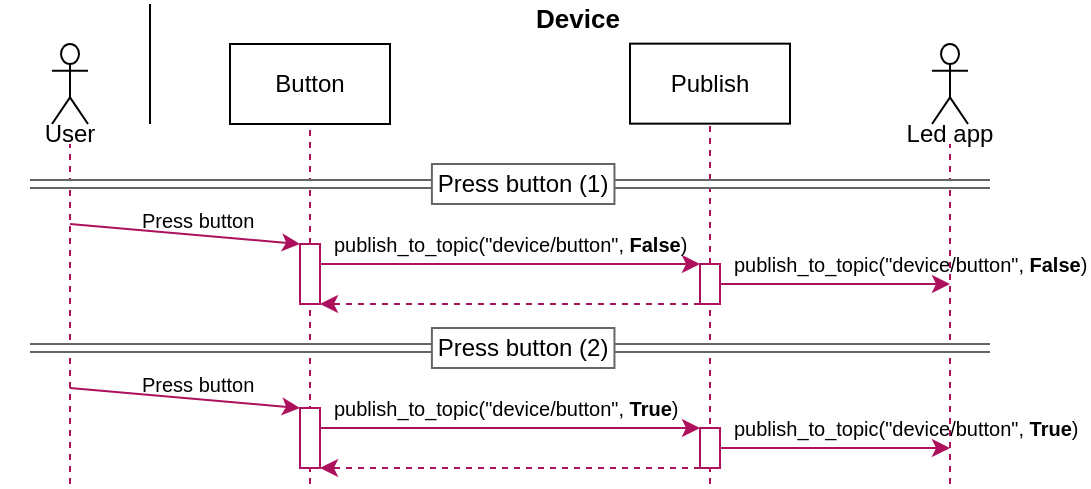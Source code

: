<mxfile version="22.0.2" type="device">
  <diagram name="Page-1" id="FcjTnN1osP1dsOTYfN1-">
    <mxGraphModel dx="724" dy="428" grid="1" gridSize="10" guides="1" tooltips="1" connect="1" arrows="1" fold="1" page="1" pageScale="1" pageWidth="827" pageHeight="1169" math="0" shadow="0">
      <root>
        <mxCell id="0" />
        <mxCell id="1" parent="0" />
        <mxCell id="E1i7siWTc6tJXHP6wROs-7" value="" style="endArrow=none;html=1;rounded=0;strokeColor=#AD105C;dashed=1;entryX=0.5;entryY=1;entryDx=0;entryDy=0;" edge="1" parent="1" source="-JEkUFVNVaD4qIEH3NqO-57" target="E1i7siWTc6tJXHP6wROs-6">
          <mxGeometry width="50" height="50" relative="1" as="geometry">
            <mxPoint x="279.58" y="590" as="sourcePoint" />
            <mxPoint x="279.58" y="120" as="targetPoint" />
          </mxGeometry>
        </mxCell>
        <mxCell id="E1i7siWTc6tJXHP6wROs-12" value="" style="endArrow=none;html=1;rounded=0;strokeColor=#AD105C;dashed=1;entryX=0.5;entryY=1;entryDx=0;entryDy=0;" edge="1" parent="1" source="E1i7siWTc6tJXHP6wROs-13" target="-JEkUFVNVaD4qIEH3NqO-4">
          <mxGeometry width="50" height="50" relative="1" as="geometry">
            <mxPoint x="479.66" y="590" as="sourcePoint" />
            <mxPoint x="479.66" y="120" as="targetPoint" />
          </mxGeometry>
        </mxCell>
        <mxCell id="E1i7siWTc6tJXHP6wROs-3" value="" style="endArrow=none;html=1;rounded=0;strokeColor=#AD105C;dashed=1;" edge="1" parent="1">
          <mxGeometry width="50" height="50" relative="1" as="geometry">
            <mxPoint x="160" y="300" as="sourcePoint" />
            <mxPoint x="160.0" y="130" as="targetPoint" />
          </mxGeometry>
        </mxCell>
        <mxCell id="JfPUq11iSvKXBAznfQrh-3" value="" style="endArrow=none;html=1;rounded=0;strokeColor=#AD105C;dashed=1;" parent="1" edge="1">
          <mxGeometry width="50" height="50" relative="1" as="geometry">
            <mxPoint x="600" y="300" as="sourcePoint" />
            <mxPoint x="600" y="130" as="targetPoint" />
          </mxGeometry>
        </mxCell>
        <mxCell id="n3yEZyMTPkoygYLhiBQ4-152" value="" style="endArrow=none;html=1;rounded=0;" parent="1" edge="1">
          <mxGeometry width="50" height="50" relative="1" as="geometry">
            <mxPoint x="200" y="120" as="sourcePoint" />
            <mxPoint x="200" y="60" as="targetPoint" />
          </mxGeometry>
        </mxCell>
        <mxCell id="n3yEZyMTPkoygYLhiBQ4-153" value="Device" style="text;html=1;strokeColor=none;fillColor=none;align=center;verticalAlign=middle;whiteSpace=wrap;rounded=0;fontStyle=1;fontSize=13;" parent="1" vertex="1">
          <mxGeometry x="384" y="60" width="60" height="13" as="geometry" />
        </mxCell>
        <mxCell id="-JEkUFVNVaD4qIEH3NqO-4" value="Publish" style="rounded=0;whiteSpace=wrap;html=1;" parent="1" vertex="1">
          <mxGeometry x="440" y="79.83" width="80" height="40" as="geometry" />
        </mxCell>
        <mxCell id="-JEkUFVNVaD4qIEH3NqO-18" value="" style="endArrow=classic;html=1;rounded=0;strokeColor=#AD105C;entryX=0;entryY=0;entryDx=0;entryDy=0;" parent="1" edge="1" target="E1i7siWTc6tJXHP6wROs-13">
          <mxGeometry width="50" height="50" relative="1" as="geometry">
            <mxPoint x="285" y="190" as="sourcePoint" />
            <mxPoint x="440" y="190" as="targetPoint" />
          </mxGeometry>
        </mxCell>
        <mxCell id="-JEkUFVNVaD4qIEH3NqO-32" value="&lt;div&gt;publish_to_topic(&lt;span style=&quot;background-color: initial;&quot;&gt;&quot;device/button&quot;,&amp;nbsp;&lt;/span&gt;&lt;b style=&quot;background-color: initial;&quot;&gt;False&lt;/b&gt;&lt;span style=&quot;background-color: initial;&quot;&gt;)&lt;/span&gt;&lt;/div&gt;" style="text;html=1;strokeColor=none;fillColor=none;align=left;verticalAlign=middle;whiteSpace=wrap;rounded=0;fontSize=10;" parent="1" vertex="1">
          <mxGeometry x="290" y="173" width="150" height="14" as="geometry" />
        </mxCell>
        <mxCell id="-JEkUFVNVaD4qIEH3NqO-64" value="" style="endArrow=classic;html=1;rounded=0;strokeColor=#AD105C;dashed=1;exitX=0;exitY=1;exitDx=0;exitDy=0;entryX=1;entryY=1;entryDx=0;entryDy=0;" parent="1" edge="1" target="-JEkUFVNVaD4qIEH3NqO-57" source="E1i7siWTc6tJXHP6wROs-13">
          <mxGeometry width="50" height="50" relative="1" as="geometry">
            <mxPoint x="475" y="210" as="sourcePoint" />
            <mxPoint x="285" y="210" as="targetPoint" />
          </mxGeometry>
        </mxCell>
        <mxCell id="lTmDRrwS3Fb5ej10DpKZ-3" value="" style="group" parent="1" vertex="1" connectable="0">
          <mxGeometry x="140" y="148" width="480" height="14" as="geometry" />
        </mxCell>
        <mxCell id="lTmDRrwS3Fb5ej10DpKZ-2" value="" style="rounded=0;whiteSpace=wrap;html=1;strokeColor=none;" parent="lTmDRrwS3Fb5ej10DpKZ-3" vertex="1">
          <mxGeometry width="480.0" height="4" as="geometry" />
        </mxCell>
        <mxCell id="lTmDRrwS3Fb5ej10DpKZ-6" value="Press button (1)" style="rounded=0;whiteSpace=wrap;html=1;strokeColor=#666666;" parent="lTmDRrwS3Fb5ej10DpKZ-3" vertex="1">
          <mxGeometry x="200.949" y="-8" width="91.281" height="20" as="geometry" />
        </mxCell>
        <mxCell id="lTmDRrwS3Fb5ej10DpKZ-1" value="" style="endArrow=none;html=1;rounded=0;shape=link;strokeColor=#666666;entryX=1;entryY=0.5;entryDx=0;entryDy=0;" parent="lTmDRrwS3Fb5ej10DpKZ-3" source="lTmDRrwS3Fb5ej10DpKZ-6" target="lTmDRrwS3Fb5ej10DpKZ-2" edge="1">
          <mxGeometry width="50" height="50" relative="1" as="geometry">
            <mxPoint x="73.22" y="-0.04" as="sourcePoint" />
            <mxPoint x="463.729" y="-8" as="targetPoint" />
          </mxGeometry>
        </mxCell>
        <mxCell id="lTmDRrwS3Fb5ej10DpKZ-7" value="" style="endArrow=none;html=1;rounded=0;shape=link;strokeColor=#666666;exitX=0;exitY=0.5;exitDx=0;exitDy=0;" parent="lTmDRrwS3Fb5ej10DpKZ-3" target="lTmDRrwS3Fb5ej10DpKZ-6" edge="1" source="lTmDRrwS3Fb5ej10DpKZ-2">
          <mxGeometry width="50" height="50" relative="1" as="geometry">
            <mxPoint x="-26.667" y="2" as="sourcePoint" />
            <mxPoint x="426.667" y="-0.04" as="targetPoint" />
          </mxGeometry>
        </mxCell>
        <mxCell id="JfPUq11iSvKXBAznfQrh-1" value="" style="shape=umlActor;verticalLabelPosition=bottom;verticalAlign=top;html=1;outlineConnect=0;" parent="1" vertex="1">
          <mxGeometry x="591" y="80" width="18" height="40" as="geometry" />
        </mxCell>
        <mxCell id="JfPUq11iSvKXBAznfQrh-2" value="Led app" style="text;html=1;strokeColor=none;fillColor=none;align=center;verticalAlign=middle;whiteSpace=wrap;rounded=0;" parent="1" vertex="1">
          <mxGeometry x="565.94" y="119.83" width="68.12" height="10" as="geometry" />
        </mxCell>
        <mxCell id="E1i7siWTc6tJXHP6wROs-1" value="" style="shape=umlActor;verticalLabelPosition=bottom;verticalAlign=top;html=1;outlineConnect=0;" vertex="1" parent="1">
          <mxGeometry x="151" y="80" width="18" height="40" as="geometry" />
        </mxCell>
        <mxCell id="E1i7siWTc6tJXHP6wROs-2" value="User" style="text;html=1;strokeColor=none;fillColor=none;align=center;verticalAlign=middle;whiteSpace=wrap;rounded=0;" vertex="1" parent="1">
          <mxGeometry x="125.94" y="119.83" width="68.12" height="10" as="geometry" />
        </mxCell>
        <mxCell id="E1i7siWTc6tJXHP6wROs-6" value="Button" style="rounded=0;whiteSpace=wrap;html=1;" vertex="1" parent="1">
          <mxGeometry x="240" y="80" width="80" height="40" as="geometry" />
        </mxCell>
        <mxCell id="E1i7siWTc6tJXHP6wROs-8" value="" style="endArrow=classic;html=1;rounded=0;strokeColor=#AD105C;entryX=0;entryY=0;entryDx=0;entryDy=0;" edge="1" parent="1" target="-JEkUFVNVaD4qIEH3NqO-57">
          <mxGeometry width="50" height="50" relative="1" as="geometry">
            <mxPoint x="160" y="170" as="sourcePoint" />
            <mxPoint x="260" y="200" as="targetPoint" />
          </mxGeometry>
        </mxCell>
        <mxCell id="E1i7siWTc6tJXHP6wROs-9" value="" style="endArrow=none;html=1;rounded=0;strokeColor=#AD105C;dashed=1;" edge="1" parent="1" target="-JEkUFVNVaD4qIEH3NqO-57">
          <mxGeometry width="50" height="50" relative="1" as="geometry">
            <mxPoint x="280" y="300" as="sourcePoint" />
            <mxPoint x="279.58" y="120" as="targetPoint" />
          </mxGeometry>
        </mxCell>
        <mxCell id="-JEkUFVNVaD4qIEH3NqO-57" value="" style="rounded=0;whiteSpace=wrap;html=1;fillColor=default;strokeColor=#AD105C;strokeWidth=1;" parent="1" vertex="1">
          <mxGeometry x="275" y="180" width="10" height="30" as="geometry" />
        </mxCell>
        <mxCell id="E1i7siWTc6tJXHP6wROs-10" value="&lt;div&gt;Press button&lt;/div&gt;" style="text;html=1;strokeColor=none;fillColor=none;align=left;verticalAlign=middle;whiteSpace=wrap;rounded=0;fontSize=10;" vertex="1" parent="1">
          <mxGeometry x="194.06" y="162" width="60" height="11" as="geometry" />
        </mxCell>
        <mxCell id="E1i7siWTc6tJXHP6wROs-14" value="" style="endArrow=none;html=1;rounded=0;strokeColor=#AD105C;dashed=1;entryX=0.5;entryY=1;entryDx=0;entryDy=0;" edge="1" parent="1" target="E1i7siWTc6tJXHP6wROs-13">
          <mxGeometry width="50" height="50" relative="1" as="geometry">
            <mxPoint x="480" y="300" as="sourcePoint" />
            <mxPoint x="480" y="120" as="targetPoint" />
          </mxGeometry>
        </mxCell>
        <mxCell id="E1i7siWTc6tJXHP6wROs-13" value="" style="rounded=0;whiteSpace=wrap;html=1;fillColor=none;strokeColor=#AD105C;strokeWidth=1;" vertex="1" parent="1">
          <mxGeometry x="475" y="190" width="10" height="20" as="geometry" />
        </mxCell>
        <mxCell id="E1i7siWTc6tJXHP6wROs-15" value="" style="endArrow=classic;html=1;rounded=0;strokeColor=#AD105C;exitX=1;exitY=0.5;exitDx=0;exitDy=0;" edge="1" parent="1" source="E1i7siWTc6tJXHP6wROs-13">
          <mxGeometry width="50" height="50" relative="1" as="geometry">
            <mxPoint x="485" y="199.64" as="sourcePoint" />
            <mxPoint x="600" y="200" as="targetPoint" />
          </mxGeometry>
        </mxCell>
        <mxCell id="E1i7siWTc6tJXHP6wROs-16" value="&lt;div&gt;publish_to_topic(&lt;span style=&quot;background-color: initial;&quot;&gt;&quot;device/button&quot;,&amp;nbsp;&lt;/span&gt;&lt;b style=&quot;background-color: initial;&quot;&gt;False&lt;/b&gt;&lt;span style=&quot;background-color: initial;&quot;&gt;)&lt;/span&gt;&lt;/div&gt;" style="text;html=1;strokeColor=none;fillColor=none;align=left;verticalAlign=middle;whiteSpace=wrap;rounded=0;fontSize=10;" vertex="1" parent="1">
          <mxGeometry x="490" y="183" width="150" height="14" as="geometry" />
        </mxCell>
        <mxCell id="E1i7siWTc6tJXHP6wROs-32" value="" style="endArrow=classic;html=1;rounded=0;strokeColor=#AD105C;entryX=0;entryY=0;entryDx=0;entryDy=0;" edge="1" parent="1" target="E1i7siWTc6tJXHP6wROs-43">
          <mxGeometry width="50" height="50" relative="1" as="geometry">
            <mxPoint x="285" y="272" as="sourcePoint" />
            <mxPoint x="440" y="272" as="targetPoint" />
          </mxGeometry>
        </mxCell>
        <mxCell id="E1i7siWTc6tJXHP6wROs-33" value="&lt;div&gt;publish_to_topic(&lt;span style=&quot;background-color: initial;&quot;&gt;&quot;device/button&quot;,&amp;nbsp;&lt;/span&gt;&lt;b style=&quot;background-color: initial;&quot;&gt;True&lt;/b&gt;&lt;span style=&quot;background-color: initial;&quot;&gt;)&lt;/span&gt;&lt;/div&gt;" style="text;html=1;strokeColor=none;fillColor=none;align=left;verticalAlign=middle;whiteSpace=wrap;rounded=0;fontSize=10;" vertex="1" parent="1">
          <mxGeometry x="290" y="255" width="150" height="14" as="geometry" />
        </mxCell>
        <mxCell id="E1i7siWTc6tJXHP6wROs-34" value="" style="endArrow=classic;html=1;rounded=0;strokeColor=#AD105C;dashed=1;exitX=0;exitY=1;exitDx=0;exitDy=0;entryX=1;entryY=1;entryDx=0;entryDy=0;" edge="1" parent="1" source="E1i7siWTc6tJXHP6wROs-43" target="E1i7siWTc6tJXHP6wROs-41">
          <mxGeometry width="50" height="50" relative="1" as="geometry">
            <mxPoint x="475" y="292" as="sourcePoint" />
            <mxPoint x="285" y="292" as="targetPoint" />
          </mxGeometry>
        </mxCell>
        <mxCell id="E1i7siWTc6tJXHP6wROs-35" value="" style="group" vertex="1" connectable="0" parent="1">
          <mxGeometry x="140" y="230" width="480" height="14" as="geometry" />
        </mxCell>
        <mxCell id="E1i7siWTc6tJXHP6wROs-36" value="" style="rounded=0;whiteSpace=wrap;html=1;strokeColor=none;" vertex="1" parent="E1i7siWTc6tJXHP6wROs-35">
          <mxGeometry width="480.0" height="4" as="geometry" />
        </mxCell>
        <mxCell id="E1i7siWTc6tJXHP6wROs-37" value="Press button (2)" style="rounded=0;whiteSpace=wrap;html=1;strokeColor=#666666;" vertex="1" parent="E1i7siWTc6tJXHP6wROs-35">
          <mxGeometry x="200.949" y="-8" width="91.281" height="20" as="geometry" />
        </mxCell>
        <mxCell id="E1i7siWTc6tJXHP6wROs-38" value="" style="endArrow=none;html=1;rounded=0;shape=link;strokeColor=#666666;entryX=1;entryY=0.5;entryDx=0;entryDy=0;" edge="1" parent="E1i7siWTc6tJXHP6wROs-35" source="E1i7siWTc6tJXHP6wROs-37" target="E1i7siWTc6tJXHP6wROs-36">
          <mxGeometry width="50" height="50" relative="1" as="geometry">
            <mxPoint x="73.22" y="-0.04" as="sourcePoint" />
            <mxPoint x="463.729" y="-8" as="targetPoint" />
          </mxGeometry>
        </mxCell>
        <mxCell id="E1i7siWTc6tJXHP6wROs-39" value="" style="endArrow=none;html=1;rounded=0;shape=link;strokeColor=#666666;exitX=0;exitY=0.5;exitDx=0;exitDy=0;" edge="1" parent="E1i7siWTc6tJXHP6wROs-35" source="E1i7siWTc6tJXHP6wROs-36" target="E1i7siWTc6tJXHP6wROs-37">
          <mxGeometry width="50" height="50" relative="1" as="geometry">
            <mxPoint x="-26.667" y="2" as="sourcePoint" />
            <mxPoint x="426.667" y="-0.04" as="targetPoint" />
          </mxGeometry>
        </mxCell>
        <mxCell id="E1i7siWTc6tJXHP6wROs-40" value="" style="endArrow=classic;html=1;rounded=0;strokeColor=#AD105C;entryX=0;entryY=0;entryDx=0;entryDy=0;" edge="1" parent="1" target="E1i7siWTc6tJXHP6wROs-41">
          <mxGeometry width="50" height="50" relative="1" as="geometry">
            <mxPoint x="160" y="252" as="sourcePoint" />
            <mxPoint x="260" y="282" as="targetPoint" />
          </mxGeometry>
        </mxCell>
        <mxCell id="E1i7siWTc6tJXHP6wROs-41" value="" style="rounded=0;whiteSpace=wrap;html=1;fillColor=default;strokeColor=#AD105C;strokeWidth=1;" vertex="1" parent="1">
          <mxGeometry x="275" y="262" width="10" height="30" as="geometry" />
        </mxCell>
        <mxCell id="E1i7siWTc6tJXHP6wROs-42" value="&lt;div&gt;Press button&lt;/div&gt;" style="text;html=1;strokeColor=none;fillColor=none;align=left;verticalAlign=middle;whiteSpace=wrap;rounded=0;fontSize=10;" vertex="1" parent="1">
          <mxGeometry x="194.06" y="244" width="60" height="11" as="geometry" />
        </mxCell>
        <mxCell id="E1i7siWTc6tJXHP6wROs-43" value="" style="rounded=0;whiteSpace=wrap;html=1;fillColor=default;strokeColor=#AD105C;strokeWidth=1;" vertex="1" parent="1">
          <mxGeometry x="475" y="272" width="10" height="20" as="geometry" />
        </mxCell>
        <mxCell id="E1i7siWTc6tJXHP6wROs-44" value="" style="endArrow=classic;html=1;rounded=0;strokeColor=#AD105C;exitX=1;exitY=0.5;exitDx=0;exitDy=0;" edge="1" parent="1" source="E1i7siWTc6tJXHP6wROs-43">
          <mxGeometry width="50" height="50" relative="1" as="geometry">
            <mxPoint x="485" y="281.64" as="sourcePoint" />
            <mxPoint x="600" y="282" as="targetPoint" />
          </mxGeometry>
        </mxCell>
        <mxCell id="E1i7siWTc6tJXHP6wROs-45" value="&lt;div&gt;publish_to_topic(&lt;span style=&quot;background-color: initial;&quot;&gt;&quot;device/button&quot;,&amp;nbsp;&lt;/span&gt;&lt;b style=&quot;background-color: initial;&quot;&gt;True&lt;/b&gt;&lt;span style=&quot;background-color: initial;&quot;&gt;)&lt;/span&gt;&lt;/div&gt;" style="text;html=1;strokeColor=none;fillColor=none;align=left;verticalAlign=middle;whiteSpace=wrap;rounded=0;fontSize=10;" vertex="1" parent="1">
          <mxGeometry x="490" y="265" width="150" height="14" as="geometry" />
        </mxCell>
      </root>
    </mxGraphModel>
  </diagram>
</mxfile>
